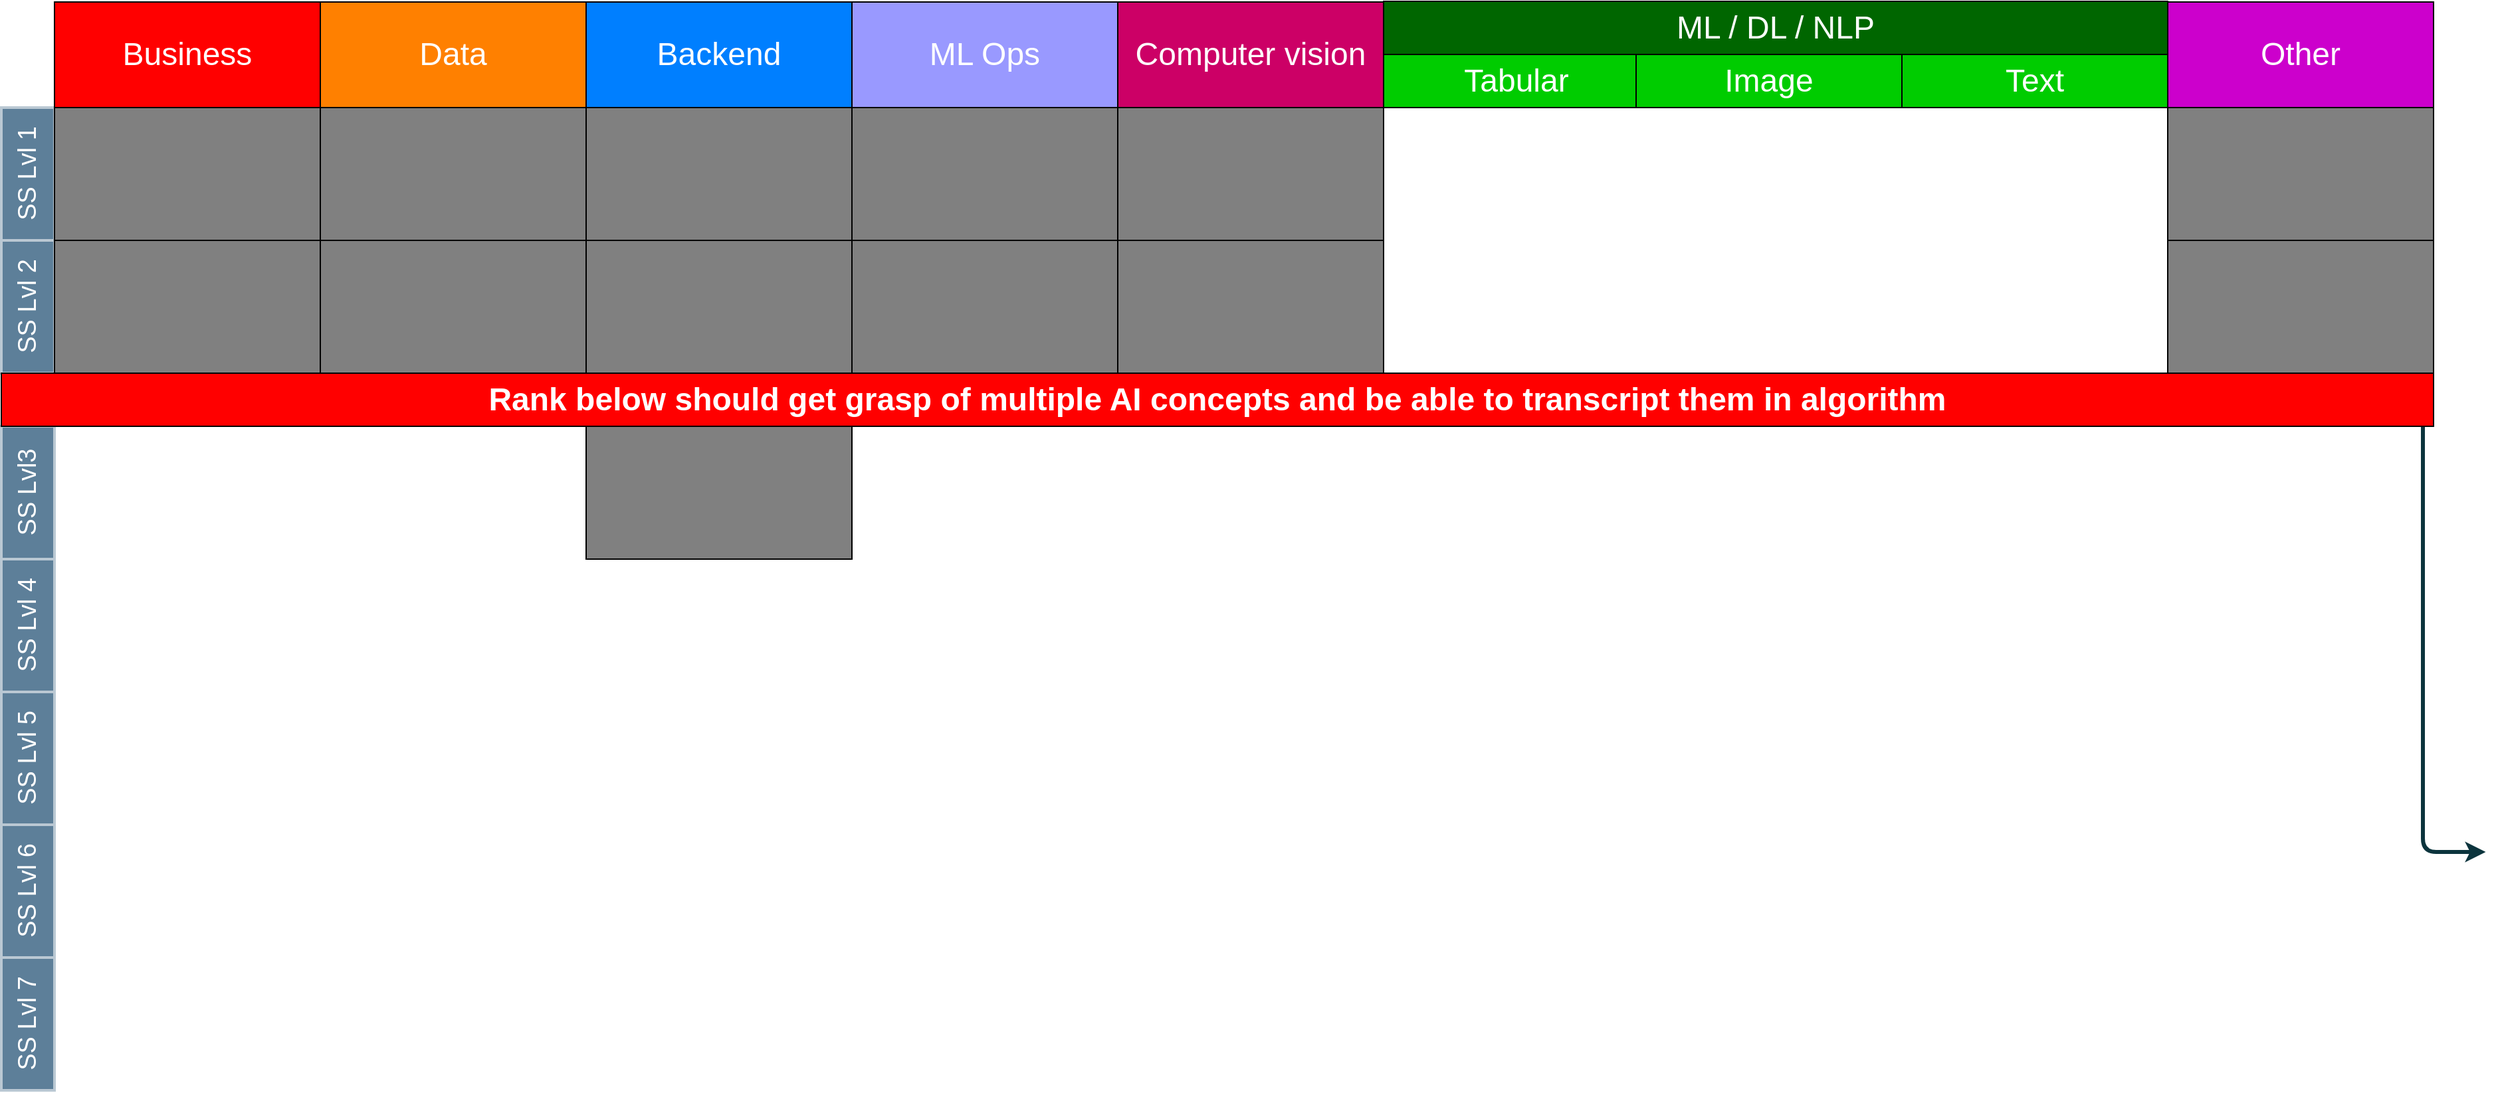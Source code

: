 <mxfile>
    <diagram id="6a731a19-8d31-9384-78a2-239565b7b9f0" name="Page-1">
        <mxGraphModel dx="1476" dy="-64" grid="1" gridSize="10" guides="1" tooltips="1" connect="1" arrows="1" fold="1" page="1" pageScale="1" pageWidth="1169" pageHeight="827" background="none" math="0" shadow="0">
            <root>
                <mxCell id="0"/>
                <mxCell id="1" parent="0"/>
                <mxCell id="58" value="SS Lvl 1" style="strokeColor=#BAC8D3;fillColor=#5d7f99;fontSize=19;strokeWidth=2;horizontal=0;fontFamily=Helvetica;html=1;labelBackgroundColor=none;fontColor=#FFFFFF;" parent="1" vertex="1">
                    <mxGeometry x="160" y="920" width="40" height="100" as="geometry"/>
                </mxCell>
                <mxCell id="60" value="SS Lvl 2" style="strokeColor=#BAC8D3;fillColor=#5d7f99;fontSize=19;strokeWidth=2;horizontal=0;fontFamily=Helvetica;html=1;labelBackgroundColor=none;fontColor=#FFFFFF;" parent="1" vertex="1">
                    <mxGeometry x="160" y="1020" width="40" height="100" as="geometry"/>
                </mxCell>
                <mxCell id="61" value="SS Lvl3" style="strokeColor=#BAC8D3;fillColor=#5d7f99;fontSize=19;strokeWidth=2;horizontal=0;fontFamily=Helvetica;html=1;labelBackgroundColor=none;fontColor=#FFFFFF;" parent="1" vertex="1">
                    <mxGeometry x="160" y="1160" width="40" height="100" as="geometry"/>
                </mxCell>
                <mxCell id="62" value="SS Lvl 5" style="strokeColor=#BAC8D3;fillColor=#5d7f99;fontSize=19;strokeWidth=2;horizontal=0;fontFamily=Helvetica;html=1;labelBackgroundColor=none;fontColor=#FFFFFF;" parent="1" vertex="1">
                    <mxGeometry x="160" y="1360" width="40" height="100" as="geometry"/>
                </mxCell>
                <mxCell id="63" value="SS Lvl 4" style="strokeColor=#BAC8D3;fillColor=#5d7f99;fontSize=19;strokeWidth=2;horizontal=0;fontFamily=Helvetica;html=1;labelBackgroundColor=none;fontColor=#FFFFFF;" parent="1" vertex="1">
                    <mxGeometry x="160" y="1260" width="40" height="100" as="geometry"/>
                </mxCell>
                <mxCell id="65" value="SS Lvl 7" style="strokeColor=#BAC8D3;fillColor=#5d7f99;fontSize=19;strokeWidth=2;horizontal=0;fontFamily=Helvetica;html=1;labelBackgroundColor=none;fontColor=#FFFFFF;" parent="1" vertex="1">
                    <mxGeometry x="160" y="1560" width="40" height="100" as="geometry"/>
                </mxCell>
                <mxCell id="66" value="SS Lvl 6" style="strokeColor=#BAC8D3;fillColor=#5d7f99;fontSize=19;strokeWidth=2;horizontal=0;fontFamily=Helvetica;html=1;labelBackgroundColor=none;fontColor=#FFFFFF;" parent="1" vertex="1">
                    <mxGeometry x="160" y="1460" width="40" height="100" as="geometry"/>
                </mxCell>
                <mxCell id="136" value="" style="edgeStyle=elbowEdgeStyle;elbow=horizontal;strokeWidth=3;strokeColor=#0C343D;fontFamily=Helvetica;html=1;" parent="1" edge="1">
                    <mxGeometry x="6.449" y="830.5" width="131.973" height="100" as="geometry">
                        <mxPoint x="1935.082" y="980.5" as="sourcePoint"/>
                        <mxPoint x="2029.238" y="1480.5" as="targetPoint"/>
                    </mxGeometry>
                </mxCell>
                <mxCell id="146" value="&lt;font style=&quot;font-size: 24px&quot; color=&quot;#ffffff&quot;&gt;Business&lt;/font&gt;" style="rounded=0;whiteSpace=wrap;html=1;fillColor=#FF0000;" vertex="1" parent="1">
                    <mxGeometry x="200" y="840.5" width="200" height="79.5" as="geometry"/>
                </mxCell>
                <mxCell id="148" value="&lt;font style=&quot;font-size: 24px&quot; color=&quot;#ffffff&quot;&gt;Data&lt;/font&gt;" style="rounded=0;whiteSpace=wrap;html=1;fillColor=#FF8000;" vertex="1" parent="1">
                    <mxGeometry x="400" y="840.5" width="200" height="79.5" as="geometry"/>
                </mxCell>
                <mxCell id="149" value="&lt;font style=&quot;font-size: 24px&quot; color=&quot;#ffffff&quot;&gt;Backend&lt;/font&gt;" style="rounded=0;whiteSpace=wrap;html=1;fillColor=#007FFF;" vertex="1" parent="1">
                    <mxGeometry x="600" y="840.5" width="200" height="79.5" as="geometry"/>
                </mxCell>
                <mxCell id="150" value="&lt;font style=&quot;font-size: 24px&quot; color=&quot;#ffffff&quot;&gt;Tabular&lt;/font&gt;" style="rounded=0;whiteSpace=wrap;html=1;fillColor=#00CC00;" vertex="1" parent="1">
                    <mxGeometry x="1200" y="880" width="200" height="40" as="geometry"/>
                </mxCell>
                <mxCell id="151" value="&lt;font style=&quot;font-size: 24px&quot; color=&quot;#ffffff&quot;&gt;Image&lt;/font&gt;" style="rounded=0;whiteSpace=wrap;html=1;fillColor=#00CC00;" vertex="1" parent="1">
                    <mxGeometry x="1390" y="880" width="200" height="40" as="geometry"/>
                </mxCell>
                <mxCell id="152" value="&lt;font style=&quot;font-size: 24px&quot; color=&quot;#ffffff&quot;&gt;Text&lt;/font&gt;" style="rounded=0;whiteSpace=wrap;html=1;fillColor=#00CC00;" vertex="1" parent="1">
                    <mxGeometry x="1590" y="880" width="200" height="40" as="geometry"/>
                </mxCell>
                <mxCell id="153" value="&lt;font style=&quot;font-size: 24px&quot; color=&quot;#ffffff&quot;&gt;Other&lt;/font&gt;" style="rounded=0;whiteSpace=wrap;html=1;fillColor=#CC00CC;" vertex="1" parent="1">
                    <mxGeometry x="1790" y="840.5" width="200" height="79.5" as="geometry"/>
                </mxCell>
                <mxCell id="154" value="&lt;font style=&quot;font-size: 24px&quot; color=&quot;#ffffff&quot;&gt;ML / DL / NLP&lt;/font&gt;" style="rounded=0;whiteSpace=wrap;html=1;fillColor=#006600;" vertex="1" parent="1">
                    <mxGeometry x="1200" y="840" width="590" height="40" as="geometry"/>
                </mxCell>
                <mxCell id="155" value="&lt;font style=&quot;font-size: 24px&quot; color=&quot;#ffffff&quot;&gt;Computer vision&lt;/font&gt;" style="rounded=0;whiteSpace=wrap;html=1;fillColor=#CC0066;" vertex="1" parent="1">
                    <mxGeometry x="1000" y="840.5" width="200" height="79.5" as="geometry"/>
                </mxCell>
                <mxCell id="156" value="&lt;font style=&quot;font-size: 24px&quot; color=&quot;#ffffff&quot;&gt;&lt;b&gt;Rank below should get grasp of multiple AI concepts and be able to transcript them in algorithm&lt;/b&gt;&lt;/font&gt;" style="rounded=0;whiteSpace=wrap;html=1;fillColor=#FF0000;" vertex="1" parent="1">
                    <mxGeometry x="160" y="1120" width="1830" height="40" as="geometry"/>
                </mxCell>
                <mxCell id="157" value="" style="rounded=0;whiteSpace=wrap;html=1;fillColor=#808080;" vertex="1" parent="1">
                    <mxGeometry x="200" y="920" width="200" height="100" as="geometry"/>
                </mxCell>
                <mxCell id="158" value="" style="rounded=0;whiteSpace=wrap;html=1;fillColor=#808080;" vertex="1" parent="1">
                    <mxGeometry x="400" y="920" width="200" height="100" as="geometry"/>
                </mxCell>
                <mxCell id="159" value="" style="rounded=0;whiteSpace=wrap;html=1;fillColor=#808080;" vertex="1" parent="1">
                    <mxGeometry x="600" y="920" width="200" height="100" as="geometry"/>
                </mxCell>
                <mxCell id="160" value="" style="rounded=0;whiteSpace=wrap;html=1;fillColor=#808080;" vertex="1" parent="1">
                    <mxGeometry x="1000" y="920" width="200" height="100" as="geometry"/>
                </mxCell>
                <mxCell id="161" value="" style="rounded=0;whiteSpace=wrap;html=1;fillColor=#808080;" vertex="1" parent="1">
                    <mxGeometry x="1000" y="1020" width="200" height="100" as="geometry"/>
                </mxCell>
                <mxCell id="162" value="" style="rounded=0;whiteSpace=wrap;html=1;fillColor=#808080;" vertex="1" parent="1">
                    <mxGeometry x="600" y="1020" width="200" height="100" as="geometry"/>
                </mxCell>
                <mxCell id="163" value="" style="rounded=0;whiteSpace=wrap;html=1;fillColor=#808080;" vertex="1" parent="1">
                    <mxGeometry x="400" y="1020" width="200" height="100" as="geometry"/>
                </mxCell>
                <mxCell id="164" value="" style="rounded=0;whiteSpace=wrap;html=1;fillColor=#808080;" vertex="1" parent="1">
                    <mxGeometry x="200" y="1020" width="200" height="100" as="geometry"/>
                </mxCell>
                <mxCell id="165" value="" style="rounded=0;whiteSpace=wrap;html=1;fillColor=#808080;" vertex="1" parent="1">
                    <mxGeometry x="600" y="1160" width="200" height="100" as="geometry"/>
                </mxCell>
                <mxCell id="166" value="&lt;font style=&quot;font-size: 24px&quot; color=&quot;#ffffff&quot;&gt;ML Ops&lt;/font&gt;" style="rounded=0;whiteSpace=wrap;html=1;fillColor=#9999FF;" vertex="1" parent="1">
                    <mxGeometry x="800" y="840.5" width="200" height="79.5" as="geometry"/>
                </mxCell>
                <mxCell id="167" value="" style="rounded=0;whiteSpace=wrap;html=1;fillColor=#808080;" vertex="1" parent="1">
                    <mxGeometry x="800" y="920" width="200" height="100" as="geometry"/>
                </mxCell>
                <mxCell id="168" value="" style="rounded=0;whiteSpace=wrap;html=1;fillColor=#808080;" vertex="1" parent="1">
                    <mxGeometry x="800" y="1020" width="200" height="100" as="geometry"/>
                </mxCell>
                <mxCell id="169" value="" style="rounded=0;whiteSpace=wrap;html=1;fillColor=#808080;" vertex="1" parent="1">
                    <mxGeometry x="1790" y="920" width="200" height="100" as="geometry"/>
                </mxCell>
                <mxCell id="170" value="" style="rounded=0;whiteSpace=wrap;html=1;fillColor=#808080;" vertex="1" parent="1">
                    <mxGeometry x="1790" y="1020" width="200" height="100" as="geometry"/>
                </mxCell>
            </root>
        </mxGraphModel>
    </diagram>
</mxfile>
